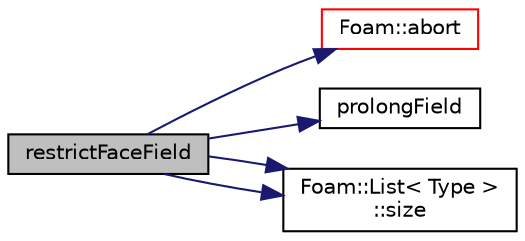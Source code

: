 digraph "restrictFaceField"
{
  bgcolor="transparent";
  edge [fontname="Helvetica",fontsize="10",labelfontname="Helvetica",labelfontsize="10"];
  node [fontname="Helvetica",fontsize="10",shape=record];
  rankdir="LR";
  Node1968 [label="restrictFaceField",height=0.2,width=0.4,color="black", fillcolor="grey75", style="filled", fontcolor="black"];
  Node1968 -> Node1969 [color="midnightblue",fontsize="10",style="solid",fontname="Helvetica"];
  Node1969 [label="Foam::abort",height=0.2,width=0.4,color="red",URL="$a21851.html#a447107a607d03e417307c203fa5fb44b"];
  Node1968 -> Node2014 [color="midnightblue",fontsize="10",style="solid",fontname="Helvetica"];
  Node2014 [label="prolongField",height=0.2,width=0.4,color="black",URL="$a28013.html#a4181c6aa45d354741ae975dcab72e39b",tooltip="Prolong (interpolate by injection) cell field. "];
  Node1968 -> Node2015 [color="midnightblue",fontsize="10",style="solid",fontname="Helvetica"];
  Node2015 [label="Foam::List\< Type \>\l::size",height=0.2,width=0.4,color="black",URL="$a26833.html#a8a5f6fa29bd4b500caf186f60245b384",tooltip="Override size to be inconsistent with allocated storage. "];
  Node1968 -> Node2015 [color="midnightblue",fontsize="10",style="solid",fontname="Helvetica"];
}
